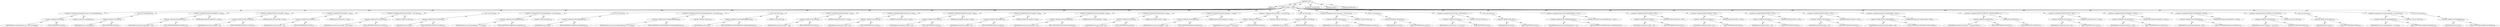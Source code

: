 digraph "&lt;init&gt;" {  
"111669149830" [label = <(METHOD,&lt;init&gt;)> ]
"115964117235" [label = <(PARAM,this)> ]
"25769804118" [label = <(BLOCK,&lt;empty&gt;,&lt;empty&gt;)<SUB>116</SUB>> ]
"30064772477" [label = <(&lt;operator&gt;.assignment,Commandline this.cmd = new Commandline())<SUB>395</SUB>> ]
"30064772478" [label = <(&lt;operator&gt;.fieldAccess,this.cmd)<SUB>395</SUB>> ]
"68719477789" [label = <(IDENTIFIER,this,Commandline this.cmd = new Commandline())> ]
"55834575163" [label = <(FIELD_IDENTIFIER,cmd,cmd)<SUB>395</SUB>> ]
"30064772479" [label = <(&lt;operator&gt;.alloc,new Commandline())<SUB>395</SUB>> ]
"30064772480" [label = <(&lt;init&gt;,new Commandline())<SUB>395</SUB>> ]
"30064772481" [label = <(&lt;operator&gt;.fieldAccess,this.cmd)<SUB>395</SUB>> ]
"68719477790" [label = <(IDENTIFIER,this,new Commandline())> ]
"55834575164" [label = <(FIELD_IDENTIFIER,cmd,cmd)<SUB>395</SUB>> ]
"30064772482" [label = <(&lt;operator&gt;.assignment,boolean this.failOnError = false)<SUB>455</SUB>> ]
"30064772483" [label = <(&lt;operator&gt;.fieldAccess,this.failOnError)<SUB>455</SUB>> ]
"68719477791" [label = <(IDENTIFIER,this,boolean this.failOnError = false)> ]
"55834575165" [label = <(FIELD_IDENTIFIER,failOnError,failOnError)<SUB>455</SUB>> ]
"90194313486" [label = <(LITERAL,false,boolean this.failOnError = false)<SUB>455</SUB>> ]
"30064772484" [label = <(&lt;operator&gt;.assignment,Path this.sourcePath = null)<SUB>456</SUB>> ]
"30064772485" [label = <(&lt;operator&gt;.fieldAccess,this.sourcePath)<SUB>456</SUB>> ]
"68719477792" [label = <(IDENTIFIER,this,Path this.sourcePath = null)> ]
"55834575166" [label = <(FIELD_IDENTIFIER,sourcePath,sourcePath)<SUB>456</SUB>> ]
"90194313487" [label = <(LITERAL,null,Path this.sourcePath = null)<SUB>456</SUB>> ]
"30064772486" [label = <(&lt;operator&gt;.assignment,File this.destDir = null)<SUB>457</SUB>> ]
"30064772487" [label = <(&lt;operator&gt;.fieldAccess,this.destDir)<SUB>457</SUB>> ]
"68719477793" [label = <(IDENTIFIER,this,File this.destDir = null)> ]
"55834575167" [label = <(FIELD_IDENTIFIER,destDir,destDir)<SUB>457</SUB>> ]
"90194313488" [label = <(LITERAL,null,File this.destDir = null)<SUB>457</SUB>> ]
"30064772488" [label = <(&lt;operator&gt;.assignment,Vector this.sourceFiles = new Vector())<SUB>458</SUB>> ]
"30064772489" [label = <(&lt;operator&gt;.fieldAccess,this.sourceFiles)<SUB>458</SUB>> ]
"68719477794" [label = <(IDENTIFIER,this,Vector this.sourceFiles = new Vector())> ]
"55834575168" [label = <(FIELD_IDENTIFIER,sourceFiles,sourceFiles)<SUB>458</SUB>> ]
"30064772490" [label = <(&lt;operator&gt;.alloc,new Vector())<SUB>458</SUB>> ]
"30064772491" [label = <(&lt;init&gt;,new Vector())<SUB>458</SUB>> ]
"30064772492" [label = <(&lt;operator&gt;.fieldAccess,this.sourceFiles)<SUB>458</SUB>> ]
"68719477795" [label = <(IDENTIFIER,this,new Vector())> ]
"55834575169" [label = <(FIELD_IDENTIFIER,sourceFiles,sourceFiles)<SUB>458</SUB>> ]
"30064772493" [label = <(&lt;operator&gt;.assignment,Vector this.packageNames = new Vector())<SUB>459</SUB>> ]
"30064772494" [label = <(&lt;operator&gt;.fieldAccess,this.packageNames)<SUB>459</SUB>> ]
"68719477796" [label = <(IDENTIFIER,this,Vector this.packageNames = new Vector())> ]
"55834575170" [label = <(FIELD_IDENTIFIER,packageNames,packageNames)<SUB>459</SUB>> ]
"30064772495" [label = <(&lt;operator&gt;.alloc,new Vector())<SUB>459</SUB>> ]
"30064772496" [label = <(&lt;init&gt;,new Vector())<SUB>459</SUB>> ]
"30064772497" [label = <(&lt;operator&gt;.fieldAccess,this.packageNames)<SUB>459</SUB>> ]
"68719477797" [label = <(IDENTIFIER,this,new Vector())> ]
"55834575171" [label = <(FIELD_IDENTIFIER,packageNames,packageNames)<SUB>459</SUB>> ]
"30064772498" [label = <(&lt;operator&gt;.assignment,Vector this.excludePackageNames = new Vector(1))<SUB>460</SUB>> ]
"30064772499" [label = <(&lt;operator&gt;.fieldAccess,this.excludePackageNames)<SUB>460</SUB>> ]
"68719477798" [label = <(IDENTIFIER,this,Vector this.excludePackageNames = new Vector(1))> ]
"55834575172" [label = <(FIELD_IDENTIFIER,excludePackageNames,excludePackageNames)<SUB>460</SUB>> ]
"30064772500" [label = <(&lt;operator&gt;.alloc,new Vector(1))<SUB>460</SUB>> ]
"30064772501" [label = <(&lt;init&gt;,new Vector(1))<SUB>460</SUB>> ]
"30064772502" [label = <(&lt;operator&gt;.fieldAccess,this.excludePackageNames)<SUB>460</SUB>> ]
"68719477799" [label = <(IDENTIFIER,this,new Vector(1))> ]
"55834575173" [label = <(FIELD_IDENTIFIER,excludePackageNames,excludePackageNames)<SUB>460</SUB>> ]
"90194313489" [label = <(LITERAL,1,new Vector(1))<SUB>460</SUB>> ]
"30064772503" [label = <(&lt;operator&gt;.assignment,boolean this.author = true)<SUB>461</SUB>> ]
"30064772504" [label = <(&lt;operator&gt;.fieldAccess,this.author)<SUB>461</SUB>> ]
"68719477800" [label = <(IDENTIFIER,this,boolean this.author = true)> ]
"55834575174" [label = <(FIELD_IDENTIFIER,author,author)<SUB>461</SUB>> ]
"90194313490" [label = <(LITERAL,true,boolean this.author = true)<SUB>461</SUB>> ]
"30064772505" [label = <(&lt;operator&gt;.assignment,boolean this.version = true)<SUB>462</SUB>> ]
"30064772506" [label = <(&lt;operator&gt;.fieldAccess,this.version)<SUB>462</SUB>> ]
"68719477801" [label = <(IDENTIFIER,this,boolean this.version = true)> ]
"55834575175" [label = <(FIELD_IDENTIFIER,version,version)<SUB>462</SUB>> ]
"90194313491" [label = <(LITERAL,true,boolean this.version = true)<SUB>462</SUB>> ]
"30064772507" [label = <(&lt;operator&gt;.assignment,DocletInfo this.doclet = null)<SUB>463</SUB>> ]
"30064772508" [label = <(&lt;operator&gt;.fieldAccess,this.doclet)<SUB>463</SUB>> ]
"68719477802" [label = <(IDENTIFIER,this,DocletInfo this.doclet = null)> ]
"55834575176" [label = <(FIELD_IDENTIFIER,doclet,doclet)<SUB>463</SUB>> ]
"90194313492" [label = <(LITERAL,null,DocletInfo this.doclet = null)<SUB>463</SUB>> ]
"30064772509" [label = <(&lt;operator&gt;.assignment,Path this.classpath = null)<SUB>464</SUB>> ]
"30064772510" [label = <(&lt;operator&gt;.fieldAccess,this.classpath)<SUB>464</SUB>> ]
"68719477803" [label = <(IDENTIFIER,this,Path this.classpath = null)> ]
"55834575177" [label = <(FIELD_IDENTIFIER,classpath,classpath)<SUB>464</SUB>> ]
"90194313493" [label = <(LITERAL,null,Path this.classpath = null)<SUB>464</SUB>> ]
"30064772511" [label = <(&lt;operator&gt;.assignment,Path this.bootclasspath = null)<SUB>465</SUB>> ]
"30064772512" [label = <(&lt;operator&gt;.fieldAccess,this.bootclasspath)<SUB>465</SUB>> ]
"68719477804" [label = <(IDENTIFIER,this,Path this.bootclasspath = null)> ]
"55834575178" [label = <(FIELD_IDENTIFIER,bootclasspath,bootclasspath)<SUB>465</SUB>> ]
"90194313494" [label = <(LITERAL,null,Path this.bootclasspath = null)<SUB>465</SUB>> ]
"30064772513" [label = <(&lt;operator&gt;.assignment,String this.group = null)<SUB>466</SUB>> ]
"30064772514" [label = <(&lt;operator&gt;.fieldAccess,this.group)<SUB>466</SUB>> ]
"68719477805" [label = <(IDENTIFIER,this,String this.group = null)> ]
"55834575179" [label = <(FIELD_IDENTIFIER,group,group)<SUB>466</SUB>> ]
"90194313495" [label = <(LITERAL,null,String this.group = null)<SUB>466</SUB>> ]
"30064772515" [label = <(&lt;operator&gt;.assignment,String this.packageList = null)<SUB>467</SUB>> ]
"30064772516" [label = <(&lt;operator&gt;.fieldAccess,this.packageList)<SUB>467</SUB>> ]
"68719477806" [label = <(IDENTIFIER,this,String this.packageList = null)> ]
"55834575180" [label = <(FIELD_IDENTIFIER,packageList,packageList)<SUB>467</SUB>> ]
"90194313496" [label = <(LITERAL,null,String this.packageList = null)<SUB>467</SUB>> ]
"30064772517" [label = <(&lt;operator&gt;.assignment,Vector this.links = new Vector())<SUB>468</SUB>> ]
"30064772518" [label = <(&lt;operator&gt;.fieldAccess,this.links)<SUB>468</SUB>> ]
"68719477807" [label = <(IDENTIFIER,this,Vector this.links = new Vector())> ]
"55834575181" [label = <(FIELD_IDENTIFIER,links,links)<SUB>468</SUB>> ]
"30064772519" [label = <(&lt;operator&gt;.alloc,new Vector())<SUB>468</SUB>> ]
"30064772520" [label = <(&lt;init&gt;,new Vector())<SUB>468</SUB>> ]
"30064772521" [label = <(&lt;operator&gt;.fieldAccess,this.links)<SUB>468</SUB>> ]
"68719477808" [label = <(IDENTIFIER,this,new Vector())> ]
"55834575182" [label = <(FIELD_IDENTIFIER,links,links)<SUB>468</SUB>> ]
"30064772522" [label = <(&lt;operator&gt;.assignment,Vector this.groups = new Vector())<SUB>469</SUB>> ]
"30064772523" [label = <(&lt;operator&gt;.fieldAccess,this.groups)<SUB>469</SUB>> ]
"68719477809" [label = <(IDENTIFIER,this,Vector this.groups = new Vector())> ]
"55834575183" [label = <(FIELD_IDENTIFIER,groups,groups)<SUB>469</SUB>> ]
"30064772524" [label = <(&lt;operator&gt;.alloc,new Vector())<SUB>469</SUB>> ]
"30064772525" [label = <(&lt;init&gt;,new Vector())<SUB>469</SUB>> ]
"30064772526" [label = <(&lt;operator&gt;.fieldAccess,this.groups)<SUB>469</SUB>> ]
"68719477810" [label = <(IDENTIFIER,this,new Vector())> ]
"55834575184" [label = <(FIELD_IDENTIFIER,groups,groups)<SUB>469</SUB>> ]
"30064772527" [label = <(&lt;operator&gt;.assignment,Vector this.tags = new Vector())<SUB>470</SUB>> ]
"30064772528" [label = <(&lt;operator&gt;.fieldAccess,this.tags)<SUB>470</SUB>> ]
"68719477811" [label = <(IDENTIFIER,this,Vector this.tags = new Vector())> ]
"55834575185" [label = <(FIELD_IDENTIFIER,tags,tags)<SUB>470</SUB>> ]
"30064772529" [label = <(&lt;operator&gt;.alloc,new Vector())<SUB>470</SUB>> ]
"30064772530" [label = <(&lt;init&gt;,new Vector())<SUB>470</SUB>> ]
"30064772531" [label = <(&lt;operator&gt;.fieldAccess,this.tags)<SUB>470</SUB>> ]
"68719477812" [label = <(IDENTIFIER,this,new Vector())> ]
"55834575186" [label = <(FIELD_IDENTIFIER,tags,tags)<SUB>470</SUB>> ]
"30064772532" [label = <(&lt;operator&gt;.assignment,boolean this.useDefaultExcludes = true)<SUB>471</SUB>> ]
"30064772533" [label = <(&lt;operator&gt;.fieldAccess,this.useDefaultExcludes)<SUB>471</SUB>> ]
"68719477813" [label = <(IDENTIFIER,this,boolean this.useDefaultExcludes = true)> ]
"55834575187" [label = <(FIELD_IDENTIFIER,useDefaultExcludes,useDefaultExcludes)<SUB>471</SUB>> ]
"90194313497" [label = <(LITERAL,true,boolean this.useDefaultExcludes = true)<SUB>471</SUB>> ]
"30064772534" [label = <(&lt;operator&gt;.assignment,Html this.doctitle = null)<SUB>472</SUB>> ]
"30064772535" [label = <(&lt;operator&gt;.fieldAccess,this.doctitle)<SUB>472</SUB>> ]
"68719477814" [label = <(IDENTIFIER,this,Html this.doctitle = null)> ]
"55834575188" [label = <(FIELD_IDENTIFIER,doctitle,doctitle)<SUB>472</SUB>> ]
"90194313498" [label = <(LITERAL,null,Html this.doctitle = null)<SUB>472</SUB>> ]
"30064772536" [label = <(&lt;operator&gt;.assignment,Html this.header = null)<SUB>473</SUB>> ]
"30064772537" [label = <(&lt;operator&gt;.fieldAccess,this.header)<SUB>473</SUB>> ]
"68719477815" [label = <(IDENTIFIER,this,Html this.header = null)> ]
"55834575189" [label = <(FIELD_IDENTIFIER,header,header)<SUB>473</SUB>> ]
"90194313499" [label = <(LITERAL,null,Html this.header = null)<SUB>473</SUB>> ]
"30064772538" [label = <(&lt;operator&gt;.assignment,Html this.footer = null)<SUB>474</SUB>> ]
"30064772539" [label = <(&lt;operator&gt;.fieldAccess,this.footer)<SUB>474</SUB>> ]
"68719477816" [label = <(IDENTIFIER,this,Html this.footer = null)> ]
"55834575190" [label = <(FIELD_IDENTIFIER,footer,footer)<SUB>474</SUB>> ]
"90194313500" [label = <(LITERAL,null,Html this.footer = null)<SUB>474</SUB>> ]
"30064772540" [label = <(&lt;operator&gt;.assignment,Html this.bottom = null)<SUB>475</SUB>> ]
"30064772541" [label = <(&lt;operator&gt;.fieldAccess,this.bottom)<SUB>475</SUB>> ]
"68719477817" [label = <(IDENTIFIER,this,Html this.bottom = null)> ]
"55834575191" [label = <(FIELD_IDENTIFIER,bottom,bottom)<SUB>475</SUB>> ]
"90194313501" [label = <(LITERAL,null,Html this.bottom = null)<SUB>475</SUB>> ]
"30064772542" [label = <(&lt;operator&gt;.assignment,boolean this.useExternalFile = false)<SUB>476</SUB>> ]
"30064772543" [label = <(&lt;operator&gt;.fieldAccess,this.useExternalFile)<SUB>476</SUB>> ]
"68719477818" [label = <(IDENTIFIER,this,boolean this.useExternalFile = false)> ]
"55834575192" [label = <(FIELD_IDENTIFIER,useExternalFile,useExternalFile)<SUB>476</SUB>> ]
"90194313502" [label = <(LITERAL,false,boolean this.useExternalFile = false)<SUB>476</SUB>> ]
"30064772544" [label = <(&lt;operator&gt;.assignment,FileUtils this.fileUtils = FileUtils.newFileUti...)<SUB>477</SUB>> ]
"30064772545" [label = <(&lt;operator&gt;.fieldAccess,this.fileUtils)<SUB>477</SUB>> ]
"68719477819" [label = <(IDENTIFIER,this,FileUtils this.fileUtils = FileUtils.newFileUti...)> ]
"55834575193" [label = <(FIELD_IDENTIFIER,fileUtils,fileUtils)<SUB>477</SUB>> ]
"30064772546" [label = <(newFileUtils,newFileUtils())<SUB>477</SUB>> ]
"68719477820" [label = <(IDENTIFIER,FileUtils,newFileUtils())<SUB>477</SUB>> ]
"30064772547" [label = <(&lt;operator&gt;.assignment,String this.source = null)<SUB>478</SUB>> ]
"30064772548" [label = <(&lt;operator&gt;.fieldAccess,this.source)<SUB>478</SUB>> ]
"68719477821" [label = <(IDENTIFIER,this,String this.source = null)> ]
"55834575194" [label = <(FIELD_IDENTIFIER,source,source)<SUB>478</SUB>> ]
"90194313503" [label = <(LITERAL,null,String this.source = null)<SUB>478</SUB>> ]
"30064772549" [label = <(&lt;operator&gt;.assignment,boolean this.linksource = false)<SUB>479</SUB>> ]
"30064772550" [label = <(&lt;operator&gt;.fieldAccess,this.linksource)<SUB>479</SUB>> ]
"68719477822" [label = <(IDENTIFIER,this,boolean this.linksource = false)> ]
"55834575195" [label = <(FIELD_IDENTIFIER,linksource,linksource)<SUB>479</SUB>> ]
"90194313504" [label = <(LITERAL,false,boolean this.linksource = false)<SUB>479</SUB>> ]
"30064772551" [label = <(&lt;operator&gt;.assignment,boolean this.breakiterator = false)<SUB>480</SUB>> ]
"30064772552" [label = <(&lt;operator&gt;.fieldAccess,this.breakiterator)<SUB>480</SUB>> ]
"68719477823" [label = <(IDENTIFIER,this,boolean this.breakiterator = false)> ]
"55834575196" [label = <(FIELD_IDENTIFIER,breakiterator,breakiterator)<SUB>480</SUB>> ]
"90194313505" [label = <(LITERAL,false,boolean this.breakiterator = false)<SUB>480</SUB>> ]
"30064772553" [label = <(&lt;operator&gt;.assignment,Vector this.fileSets = new Vector())<SUB>483</SUB>> ]
"30064772554" [label = <(&lt;operator&gt;.fieldAccess,this.fileSets)<SUB>483</SUB>> ]
"68719477824" [label = <(IDENTIFIER,this,Vector this.fileSets = new Vector())> ]
"55834575197" [label = <(FIELD_IDENTIFIER,fileSets,fileSets)<SUB>483</SUB>> ]
"30064772555" [label = <(&lt;operator&gt;.alloc,new Vector())<SUB>483</SUB>> ]
"30064772556" [label = <(&lt;init&gt;,new Vector())<SUB>483</SUB>> ]
"30064772557" [label = <(&lt;operator&gt;.fieldAccess,this.fileSets)<SUB>483</SUB>> ]
"68719477825" [label = <(IDENTIFIER,this,new Vector())> ]
"55834575198" [label = <(FIELD_IDENTIFIER,fileSets,fileSets)<SUB>483</SUB>> ]
"30064772558" [label = <(&lt;operator&gt;.assignment,Vector this.packageSets = new Vector())<SUB>484</SUB>> ]
"30064772559" [label = <(&lt;operator&gt;.fieldAccess,this.packageSets)<SUB>484</SUB>> ]
"68719477826" [label = <(IDENTIFIER,this,Vector this.packageSets = new Vector())> ]
"55834575199" [label = <(FIELD_IDENTIFIER,packageSets,packageSets)<SUB>484</SUB>> ]
"30064772560" [label = <(&lt;operator&gt;.alloc,new Vector())<SUB>484</SUB>> ]
"30064772561" [label = <(&lt;init&gt;,new Vector())<SUB>484</SUB>> ]
"30064772562" [label = <(&lt;operator&gt;.fieldAccess,this.packageSets)<SUB>484</SUB>> ]
"68719477827" [label = <(IDENTIFIER,this,new Vector())> ]
"55834575200" [label = <(FIELD_IDENTIFIER,packageSets,packageSets)<SUB>484</SUB>> ]
"133143986507" [label = <(MODIFIER,CONSTRUCTOR)> ]
"133143986508" [label = <(MODIFIER,PUBLIC)> ]
"128849019014" [label = <(METHOD_RETURN,void)> ]
  "111669149830" -> "115964117235"  [ label = "AST: "] 
  "111669149830" -> "25769804118"  [ label = "AST: "] 
  "111669149830" -> "133143986507"  [ label = "AST: "] 
  "111669149830" -> "133143986508"  [ label = "AST: "] 
  "111669149830" -> "128849019014"  [ label = "AST: "] 
  "25769804118" -> "30064772477"  [ label = "AST: "] 
  "25769804118" -> "30064772480"  [ label = "AST: "] 
  "25769804118" -> "30064772482"  [ label = "AST: "] 
  "25769804118" -> "30064772484"  [ label = "AST: "] 
  "25769804118" -> "30064772486"  [ label = "AST: "] 
  "25769804118" -> "30064772488"  [ label = "AST: "] 
  "25769804118" -> "30064772491"  [ label = "AST: "] 
  "25769804118" -> "30064772493"  [ label = "AST: "] 
  "25769804118" -> "30064772496"  [ label = "AST: "] 
  "25769804118" -> "30064772498"  [ label = "AST: "] 
  "25769804118" -> "30064772501"  [ label = "AST: "] 
  "25769804118" -> "30064772503"  [ label = "AST: "] 
  "25769804118" -> "30064772505"  [ label = "AST: "] 
  "25769804118" -> "30064772507"  [ label = "AST: "] 
  "25769804118" -> "30064772509"  [ label = "AST: "] 
  "25769804118" -> "30064772511"  [ label = "AST: "] 
  "25769804118" -> "30064772513"  [ label = "AST: "] 
  "25769804118" -> "30064772515"  [ label = "AST: "] 
  "25769804118" -> "30064772517"  [ label = "AST: "] 
  "25769804118" -> "30064772520"  [ label = "AST: "] 
  "25769804118" -> "30064772522"  [ label = "AST: "] 
  "25769804118" -> "30064772525"  [ label = "AST: "] 
  "25769804118" -> "30064772527"  [ label = "AST: "] 
  "25769804118" -> "30064772530"  [ label = "AST: "] 
  "25769804118" -> "30064772532"  [ label = "AST: "] 
  "25769804118" -> "30064772534"  [ label = "AST: "] 
  "25769804118" -> "30064772536"  [ label = "AST: "] 
  "25769804118" -> "30064772538"  [ label = "AST: "] 
  "25769804118" -> "30064772540"  [ label = "AST: "] 
  "25769804118" -> "30064772542"  [ label = "AST: "] 
  "25769804118" -> "30064772544"  [ label = "AST: "] 
  "25769804118" -> "30064772547"  [ label = "AST: "] 
  "25769804118" -> "30064772549"  [ label = "AST: "] 
  "25769804118" -> "30064772551"  [ label = "AST: "] 
  "25769804118" -> "30064772553"  [ label = "AST: "] 
  "25769804118" -> "30064772556"  [ label = "AST: "] 
  "25769804118" -> "30064772558"  [ label = "AST: "] 
  "25769804118" -> "30064772561"  [ label = "AST: "] 
  "30064772477" -> "30064772478"  [ label = "AST: "] 
  "30064772477" -> "30064772479"  [ label = "AST: "] 
  "30064772478" -> "68719477789"  [ label = "AST: "] 
  "30064772478" -> "55834575163"  [ label = "AST: "] 
  "30064772480" -> "30064772481"  [ label = "AST: "] 
  "30064772481" -> "68719477790"  [ label = "AST: "] 
  "30064772481" -> "55834575164"  [ label = "AST: "] 
  "30064772482" -> "30064772483"  [ label = "AST: "] 
  "30064772482" -> "90194313486"  [ label = "AST: "] 
  "30064772483" -> "68719477791"  [ label = "AST: "] 
  "30064772483" -> "55834575165"  [ label = "AST: "] 
  "30064772484" -> "30064772485"  [ label = "AST: "] 
  "30064772484" -> "90194313487"  [ label = "AST: "] 
  "30064772485" -> "68719477792"  [ label = "AST: "] 
  "30064772485" -> "55834575166"  [ label = "AST: "] 
  "30064772486" -> "30064772487"  [ label = "AST: "] 
  "30064772486" -> "90194313488"  [ label = "AST: "] 
  "30064772487" -> "68719477793"  [ label = "AST: "] 
  "30064772487" -> "55834575167"  [ label = "AST: "] 
  "30064772488" -> "30064772489"  [ label = "AST: "] 
  "30064772488" -> "30064772490"  [ label = "AST: "] 
  "30064772489" -> "68719477794"  [ label = "AST: "] 
  "30064772489" -> "55834575168"  [ label = "AST: "] 
  "30064772491" -> "30064772492"  [ label = "AST: "] 
  "30064772492" -> "68719477795"  [ label = "AST: "] 
  "30064772492" -> "55834575169"  [ label = "AST: "] 
  "30064772493" -> "30064772494"  [ label = "AST: "] 
  "30064772493" -> "30064772495"  [ label = "AST: "] 
  "30064772494" -> "68719477796"  [ label = "AST: "] 
  "30064772494" -> "55834575170"  [ label = "AST: "] 
  "30064772496" -> "30064772497"  [ label = "AST: "] 
  "30064772497" -> "68719477797"  [ label = "AST: "] 
  "30064772497" -> "55834575171"  [ label = "AST: "] 
  "30064772498" -> "30064772499"  [ label = "AST: "] 
  "30064772498" -> "30064772500"  [ label = "AST: "] 
  "30064772499" -> "68719477798"  [ label = "AST: "] 
  "30064772499" -> "55834575172"  [ label = "AST: "] 
  "30064772501" -> "30064772502"  [ label = "AST: "] 
  "30064772501" -> "90194313489"  [ label = "AST: "] 
  "30064772502" -> "68719477799"  [ label = "AST: "] 
  "30064772502" -> "55834575173"  [ label = "AST: "] 
  "30064772503" -> "30064772504"  [ label = "AST: "] 
  "30064772503" -> "90194313490"  [ label = "AST: "] 
  "30064772504" -> "68719477800"  [ label = "AST: "] 
  "30064772504" -> "55834575174"  [ label = "AST: "] 
  "30064772505" -> "30064772506"  [ label = "AST: "] 
  "30064772505" -> "90194313491"  [ label = "AST: "] 
  "30064772506" -> "68719477801"  [ label = "AST: "] 
  "30064772506" -> "55834575175"  [ label = "AST: "] 
  "30064772507" -> "30064772508"  [ label = "AST: "] 
  "30064772507" -> "90194313492"  [ label = "AST: "] 
  "30064772508" -> "68719477802"  [ label = "AST: "] 
  "30064772508" -> "55834575176"  [ label = "AST: "] 
  "30064772509" -> "30064772510"  [ label = "AST: "] 
  "30064772509" -> "90194313493"  [ label = "AST: "] 
  "30064772510" -> "68719477803"  [ label = "AST: "] 
  "30064772510" -> "55834575177"  [ label = "AST: "] 
  "30064772511" -> "30064772512"  [ label = "AST: "] 
  "30064772511" -> "90194313494"  [ label = "AST: "] 
  "30064772512" -> "68719477804"  [ label = "AST: "] 
  "30064772512" -> "55834575178"  [ label = "AST: "] 
  "30064772513" -> "30064772514"  [ label = "AST: "] 
  "30064772513" -> "90194313495"  [ label = "AST: "] 
  "30064772514" -> "68719477805"  [ label = "AST: "] 
  "30064772514" -> "55834575179"  [ label = "AST: "] 
  "30064772515" -> "30064772516"  [ label = "AST: "] 
  "30064772515" -> "90194313496"  [ label = "AST: "] 
  "30064772516" -> "68719477806"  [ label = "AST: "] 
  "30064772516" -> "55834575180"  [ label = "AST: "] 
  "30064772517" -> "30064772518"  [ label = "AST: "] 
  "30064772517" -> "30064772519"  [ label = "AST: "] 
  "30064772518" -> "68719477807"  [ label = "AST: "] 
  "30064772518" -> "55834575181"  [ label = "AST: "] 
  "30064772520" -> "30064772521"  [ label = "AST: "] 
  "30064772521" -> "68719477808"  [ label = "AST: "] 
  "30064772521" -> "55834575182"  [ label = "AST: "] 
  "30064772522" -> "30064772523"  [ label = "AST: "] 
  "30064772522" -> "30064772524"  [ label = "AST: "] 
  "30064772523" -> "68719477809"  [ label = "AST: "] 
  "30064772523" -> "55834575183"  [ label = "AST: "] 
  "30064772525" -> "30064772526"  [ label = "AST: "] 
  "30064772526" -> "68719477810"  [ label = "AST: "] 
  "30064772526" -> "55834575184"  [ label = "AST: "] 
  "30064772527" -> "30064772528"  [ label = "AST: "] 
  "30064772527" -> "30064772529"  [ label = "AST: "] 
  "30064772528" -> "68719477811"  [ label = "AST: "] 
  "30064772528" -> "55834575185"  [ label = "AST: "] 
  "30064772530" -> "30064772531"  [ label = "AST: "] 
  "30064772531" -> "68719477812"  [ label = "AST: "] 
  "30064772531" -> "55834575186"  [ label = "AST: "] 
  "30064772532" -> "30064772533"  [ label = "AST: "] 
  "30064772532" -> "90194313497"  [ label = "AST: "] 
  "30064772533" -> "68719477813"  [ label = "AST: "] 
  "30064772533" -> "55834575187"  [ label = "AST: "] 
  "30064772534" -> "30064772535"  [ label = "AST: "] 
  "30064772534" -> "90194313498"  [ label = "AST: "] 
  "30064772535" -> "68719477814"  [ label = "AST: "] 
  "30064772535" -> "55834575188"  [ label = "AST: "] 
  "30064772536" -> "30064772537"  [ label = "AST: "] 
  "30064772536" -> "90194313499"  [ label = "AST: "] 
  "30064772537" -> "68719477815"  [ label = "AST: "] 
  "30064772537" -> "55834575189"  [ label = "AST: "] 
  "30064772538" -> "30064772539"  [ label = "AST: "] 
  "30064772538" -> "90194313500"  [ label = "AST: "] 
  "30064772539" -> "68719477816"  [ label = "AST: "] 
  "30064772539" -> "55834575190"  [ label = "AST: "] 
  "30064772540" -> "30064772541"  [ label = "AST: "] 
  "30064772540" -> "90194313501"  [ label = "AST: "] 
  "30064772541" -> "68719477817"  [ label = "AST: "] 
  "30064772541" -> "55834575191"  [ label = "AST: "] 
  "30064772542" -> "30064772543"  [ label = "AST: "] 
  "30064772542" -> "90194313502"  [ label = "AST: "] 
  "30064772543" -> "68719477818"  [ label = "AST: "] 
  "30064772543" -> "55834575192"  [ label = "AST: "] 
  "30064772544" -> "30064772545"  [ label = "AST: "] 
  "30064772544" -> "30064772546"  [ label = "AST: "] 
  "30064772545" -> "68719477819"  [ label = "AST: "] 
  "30064772545" -> "55834575193"  [ label = "AST: "] 
  "30064772546" -> "68719477820"  [ label = "AST: "] 
  "30064772547" -> "30064772548"  [ label = "AST: "] 
  "30064772547" -> "90194313503"  [ label = "AST: "] 
  "30064772548" -> "68719477821"  [ label = "AST: "] 
  "30064772548" -> "55834575194"  [ label = "AST: "] 
  "30064772549" -> "30064772550"  [ label = "AST: "] 
  "30064772549" -> "90194313504"  [ label = "AST: "] 
  "30064772550" -> "68719477822"  [ label = "AST: "] 
  "30064772550" -> "55834575195"  [ label = "AST: "] 
  "30064772551" -> "30064772552"  [ label = "AST: "] 
  "30064772551" -> "90194313505"  [ label = "AST: "] 
  "30064772552" -> "68719477823"  [ label = "AST: "] 
  "30064772552" -> "55834575196"  [ label = "AST: "] 
  "30064772553" -> "30064772554"  [ label = "AST: "] 
  "30064772553" -> "30064772555"  [ label = "AST: "] 
  "30064772554" -> "68719477824"  [ label = "AST: "] 
  "30064772554" -> "55834575197"  [ label = "AST: "] 
  "30064772556" -> "30064772557"  [ label = "AST: "] 
  "30064772557" -> "68719477825"  [ label = "AST: "] 
  "30064772557" -> "55834575198"  [ label = "AST: "] 
  "30064772558" -> "30064772559"  [ label = "AST: "] 
  "30064772558" -> "30064772560"  [ label = "AST: "] 
  "30064772559" -> "68719477826"  [ label = "AST: "] 
  "30064772559" -> "55834575199"  [ label = "AST: "] 
  "30064772561" -> "30064772562"  [ label = "AST: "] 
  "30064772562" -> "68719477827"  [ label = "AST: "] 
  "30064772562" -> "55834575200"  [ label = "AST: "] 
  "111669149830" -> "115964117235"  [ label = "DDG: "] 
}
